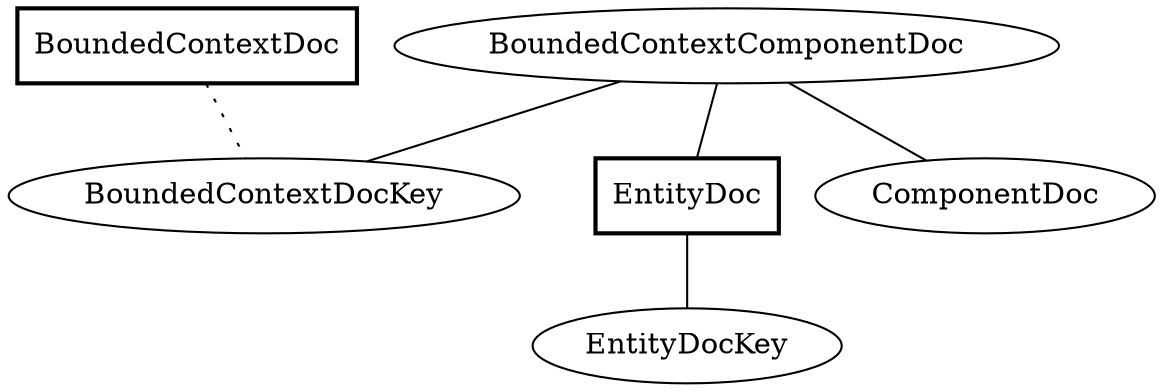 graph {
splines=spline;
overlap=false;
"BoundedContextComponentDoc" -- "BoundedContextDocKey" [style=solid];
"EntityDoc" -- "EntityDocKey" [style=solid];
"BoundedContextDoc" -- "BoundedContextDocKey" [style=dotted];
"BoundedContextComponentDoc" -- "ComponentDoc" [style=solid];
"BoundedContextComponentDoc" -- "EntityDoc" [style=solid];
"BoundedContextComponentDoc"[shape=ellipse];
"ComponentDoc"[shape=ellipse];
"EntityDocKey"[shape=ellipse];
"EntityDoc"[shape=box,style=bold];
"BoundedContextDoc"[shape=box,style=bold];
"BoundedContextDocKey"[shape=ellipse];
}
